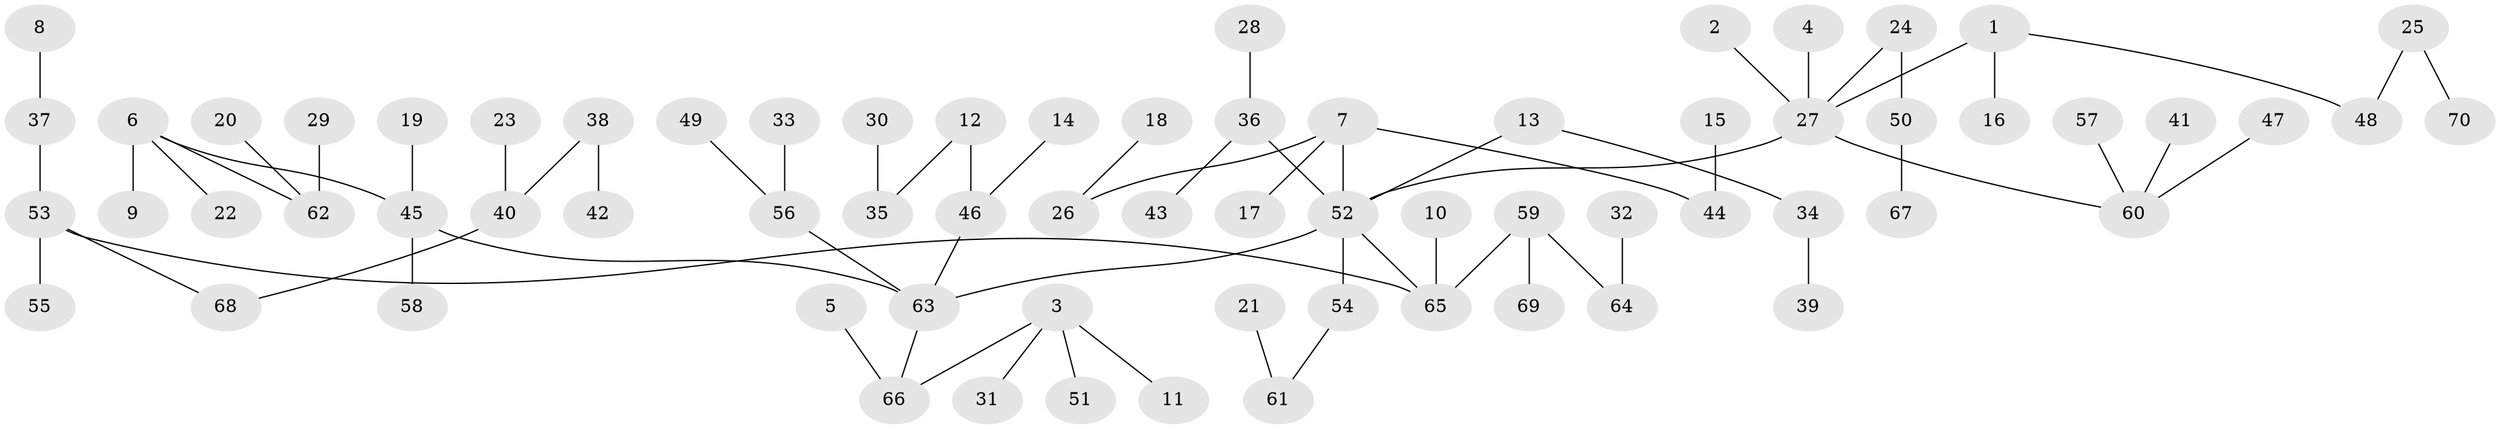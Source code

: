 // original degree distribution, {3: 0.1366906474820144, 4: 0.08633093525179857, 5: 0.04316546762589928, 6: 0.014388489208633094, 7: 0.007194244604316547, 2: 0.16546762589928057, 1: 0.5467625899280576}
// Generated by graph-tools (version 1.1) at 2025/26/03/09/25 03:26:29]
// undirected, 70 vertices, 69 edges
graph export_dot {
graph [start="1"]
  node [color=gray90,style=filled];
  1;
  2;
  3;
  4;
  5;
  6;
  7;
  8;
  9;
  10;
  11;
  12;
  13;
  14;
  15;
  16;
  17;
  18;
  19;
  20;
  21;
  22;
  23;
  24;
  25;
  26;
  27;
  28;
  29;
  30;
  31;
  32;
  33;
  34;
  35;
  36;
  37;
  38;
  39;
  40;
  41;
  42;
  43;
  44;
  45;
  46;
  47;
  48;
  49;
  50;
  51;
  52;
  53;
  54;
  55;
  56;
  57;
  58;
  59;
  60;
  61;
  62;
  63;
  64;
  65;
  66;
  67;
  68;
  69;
  70;
  1 -- 16 [weight=1.0];
  1 -- 27 [weight=1.0];
  1 -- 48 [weight=1.0];
  2 -- 27 [weight=1.0];
  3 -- 11 [weight=1.0];
  3 -- 31 [weight=1.0];
  3 -- 51 [weight=1.0];
  3 -- 66 [weight=1.0];
  4 -- 27 [weight=1.0];
  5 -- 66 [weight=1.0];
  6 -- 9 [weight=1.0];
  6 -- 22 [weight=1.0];
  6 -- 45 [weight=1.0];
  6 -- 62 [weight=1.0];
  7 -- 17 [weight=1.0];
  7 -- 26 [weight=1.0];
  7 -- 44 [weight=1.0];
  7 -- 52 [weight=1.0];
  8 -- 37 [weight=1.0];
  10 -- 65 [weight=1.0];
  12 -- 35 [weight=1.0];
  12 -- 46 [weight=1.0];
  13 -- 34 [weight=1.0];
  13 -- 52 [weight=1.0];
  14 -- 46 [weight=1.0];
  15 -- 44 [weight=1.0];
  18 -- 26 [weight=1.0];
  19 -- 45 [weight=1.0];
  20 -- 62 [weight=1.0];
  21 -- 61 [weight=1.0];
  23 -- 40 [weight=1.0];
  24 -- 27 [weight=1.0];
  24 -- 50 [weight=1.0];
  25 -- 48 [weight=1.0];
  25 -- 70 [weight=1.0];
  27 -- 52 [weight=1.0];
  27 -- 60 [weight=1.0];
  28 -- 36 [weight=1.0];
  29 -- 62 [weight=1.0];
  30 -- 35 [weight=1.0];
  32 -- 64 [weight=1.0];
  33 -- 56 [weight=1.0];
  34 -- 39 [weight=1.0];
  36 -- 43 [weight=1.0];
  36 -- 52 [weight=1.0];
  37 -- 53 [weight=1.0];
  38 -- 40 [weight=1.0];
  38 -- 42 [weight=1.0];
  40 -- 68 [weight=1.0];
  41 -- 60 [weight=1.0];
  45 -- 58 [weight=1.0];
  45 -- 63 [weight=1.0];
  46 -- 63 [weight=1.0];
  47 -- 60 [weight=1.0];
  49 -- 56 [weight=1.0];
  50 -- 67 [weight=1.0];
  52 -- 54 [weight=1.0];
  52 -- 63 [weight=1.0];
  52 -- 65 [weight=1.0];
  53 -- 55 [weight=1.0];
  53 -- 65 [weight=1.0];
  53 -- 68 [weight=1.0];
  54 -- 61 [weight=1.0];
  56 -- 63 [weight=1.0];
  57 -- 60 [weight=1.0];
  59 -- 64 [weight=1.0];
  59 -- 65 [weight=1.0];
  59 -- 69 [weight=1.0];
  63 -- 66 [weight=1.0];
}

